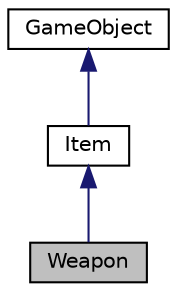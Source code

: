 digraph "Weapon"
{
  bgcolor="transparent";
  edge [fontname="Helvetica",fontsize="10",labelfontname="Helvetica",labelfontsize="10"];
  node [fontname="Helvetica",fontsize="10",shape=record];
  Node1 [label="Weapon",height=0.2,width=0.4,color="black", fillcolor="grey75", style="filled", fontcolor="black"];
  Node2 -> Node1 [dir="back",color="midnightblue",fontsize="10",style="solid",fontname="Helvetica"];
  Node2 [label="Item",height=0.2,width=0.4,color="black",URL="$classItem.html",tooltip="Defines the common stats in any item in the game, and the durability stat. Inherits the string to add..."];
  Node3 -> Node2 [dir="back",color="midnightblue",fontsize="10",style="solid",fontname="Helvetica"];
  Node3 [label="GameObject",height=0.2,width=0.4,color="black",URL="$classGameObject.html",tooltip="Defines standard values for any object in the game such as Item name and an item count. "];
}
